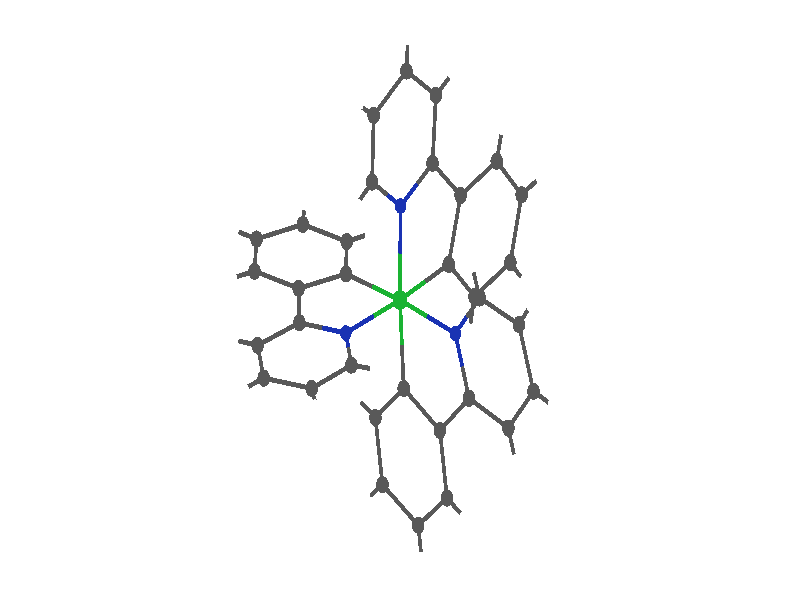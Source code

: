 // 
// Molecular graphics export from VMD 1.9.1
// http://www.ks.uiuc.edu/Research/vmd/
// Requires POV-Ray 3.5 or later
// 
// POV 3.x input script : E:/Users/Kevin Reiter/Documents/GitHub/promotion/daten/ecp/co-oled-ecp.pov 
// try povray +W1920 +H1057 -IE:/Users/Kevin Reiter/Documents/GitHub/promotion/daten/ecp/co-oled-ecp.pov -OE:/Users/Kevin Reiter/Documents/GitHub/promotion/daten/ecp/co-oled-ecp.pov.tga +P +X +A +FT +C
#if (version < 3.5) 
#error "VMD POV3DisplayDevice has been compiled for POV-Ray 3.5 or above.\nPlease upgrade POV-Ray or recompile VMD."
#end 
#declare VMD_clip_on=array[3] {0, 0, 0};
#declare VMD_clip=array[3];
#declare VMD_scaledclip=array[3];
#declare VMD_line_width=0.0020;
#macro VMDC ( C1 )
  texture { pigment { rgbt C1 }}
#end
#macro VMD_point (P1, R1, C1)
  #local T = texture { finish { ambient 1.0 diffuse 0.0 phong 0.0 specular 0.0 } pigment { C1 } }
  #if(VMD_clip_on[2])
  intersection {
    sphere {P1, R1 texture {T} #if(VMD_clip_on[1]) clipped_by {VMD_clip[1]} #end no_shadow}
    VMD_clip[2]
  }
  #else
  sphere {P1, R1 texture {T} #if(VMD_clip_on[1]) clipped_by {VMD_clip[1]} #end no_shadow}
  #end
#end
#macro VMD_line (P1, P2, C1)
  #local T = texture { finish { ambient 1.0 diffuse 0.0 phong 0.0 specular 0.0 } pigment { C1 } }
  #if(VMD_clip_on[2])
  intersection {
    cylinder {P1, P2, VMD_line_width texture {T} #if(VMD_clip_on[1]) clipped_by {VMD_clip[1]} #end no_shadow}
    VMD_clip[2]
  }
  #else
  cylinder {P1, P2, VMD_line_width texture {T} #if(VMD_clip_on[1]) clipped_by {VMD_clip[1]} #end no_shadow}
  #end
#end
#macro VMD_sphere (P1, R1, C1)
  #local T = texture { pigment { C1 } }
  #if(VMD_clip_on[2])
  intersection {
    sphere {P1, R1 texture {T} #if(VMD_clip_on[1]) clipped_by {VMD_clip[1]} #end no_shadow}
    VMD_clip[2]
  }
  #else
  sphere {P1, R1 texture {T} #if(VMD_clip_on[1]) clipped_by {VMD_clip[1]} #end no_shadow}
  #end
#end
#macro VMD_cylinder (P1, P2, R1, C1, O1)
  #local T = texture { pigment { C1 } }
  #if(VMD_clip_on[2])
  intersection {
    cylinder {P1, P2, R1 #if(O1) open #end texture {T} #if(VMD_clip_on[1]) clipped_by {VMD_clip[1]} #end no_shadow}
    VMD_clip[2]
  }
  #else
  cylinder {P1, P2, R1 #if(O1) open #end texture {T} #if(VMD_clip_on[1]) clipped_by {VMD_clip[1]} #end no_shadow}
  #end
#end
#macro VMD_cone (P1, P2, R1, C1)
  #local T = texture { pigment { C1 } }
  #if(VMD_clip_on[2])
  intersection {
    cone {P1, R1, P2, VMD_line_width texture {T} #if(VMD_clip_on[1]) clipped_by {VMD_clip[1]} #end no_shadow}
    VMD_clip[2]
  }
  #else
  cone {P1, R1, P2, VMD_line_width texture {T} #if(VMD_clip_on[1]) clipped_by {VMD_clip[1]} #end no_shadow}
  #end
#end
#macro VMD_triangle (P1, P2, P3, N1, N2, N3, C1)
  #local T = texture { pigment { C1 } }
  smooth_triangle {P1, N1, P2, N2, P3, N3 texture {T} #if(VMD_clip_on[1]) clipped_by {VMD_clip[1]} #end no_shadow}
#end
#macro VMD_tricolor (P1, P2, P3, N1, N2, N3, C1, C2, C3)
  #local NX = P2-P1;
  #local NY = P3-P1;
  #local NZ = vcross(NX, NY);
  #local T = texture { pigment {
    average pigment_map {
      [1 gradient x color_map {[0 rgb 0] [1 C2*3]}]
      [1 gradient y color_map {[0 rgb 0] [1 C3*3]}]
      [1 gradient z color_map {[0 rgb 0] [1 C1*3]}]
    }
    matrix <1.01,0,1,0,1.01,1,0,0,1,-.002,-.002,-1>
    matrix <NX.x,NX.y,NX.z,NY.x,NY.y,NY.z,NZ.x,NZ.y,NZ.z,P1.x,P1.y,P1.z>
  } }
  smooth_triangle {P1, N1, P2, N2, P3, N3 texture {T} #if(VMD_clip_on[1]) clipped_by {VMD_clip[1]} #end no_shadow}
#end
camera {
  orthographic
  location <0.0000, 0.0000, -2.0000>
  look_at <0.0000, 0.0000, 2.0000>
  up <0.0000, 3.0000, 0.0000>
  right <5.4494, 0.0000, 0.0000>
}
light_source { 
  <-0.1000, 0.1000, -1.0000> 
  color rgb<1.000, 1.000, 1.000> 
  parallel 
  point_at <0.0, 0.0, 0.0> 
}
light_source { 
  <1.0000, 2.0000, -0.5000> 
  color rgb<1.000, 1.000, 1.000> 
  parallel 
  point_at <0.0, 0.0, 0.0> 
}
background {
  color rgb<1.000, 1.000, 1.000>
}
#default { texture {
 finish { ambient 0.000 diffuse 0.650 phong 0.1 phong_size 40.000 specular 0.500 }
} }
#declare VMD_line_width=0.0020;
// MoleculeID: 0 ReprID: 0 Beginning CPK
// MoleculeID: 0 ReprID: 0 Beginning VDW
VMD_sphere(<0.0000,0.0002,-0.0011>,0.0502,rgbt<0.100,0.700,0.200,0.000>)
VMD_sphere(<-0.3690,-0.1650,-0.3083>,0.0389,rgbt<0.100,0.200,0.700,0.000>)
VMD_sphere(<-0.3308,-0.3253,-0.6044>,0.0427,rgbt<0.350,0.350,0.350,0.000>)
VMD_sphere(<-0.6017,-0.4420,-0.7959>,0.0427,rgbt<0.350,0.350,0.350,0.000>)
VMD_sphere(<-0.9286,-0.3906,-0.6720>,0.0427,rgbt<0.350,0.350,0.350,0.000>)
VMD_sphere(<-0.9699,-0.2264,-0.3643>,0.0427,rgbt<0.350,0.350,0.350,0.000>)
VMD_sphere(<-0.6858,-0.1141,-0.1828>,0.0427,rgbt<0.350,0.350,0.350,0.000>)
VMD_sphere(<-0.6908,0.0578,0.1423>,0.0427,rgbt<0.350,0.350,0.350,0.000>)
VMD_sphere(<-0.9911,0.1446,0.3123>,0.0427,rgbt<0.350,0.350,0.350,0.000>)
VMD_sphere(<-0.3678,0.1306,0.2825>,0.0427,rgbt<0.350,0.350,0.350,0.000>)
VMD_sphere(<-0.9773,0.3049,0.6247>,0.0427,rgbt<0.350,0.350,0.350,0.000>)
VMD_sphere(<-0.3632,0.2922,0.5986>,0.0427,rgbt<0.350,0.350,0.350,0.000>)
VMD_sphere(<-0.6616,0.3779,0.7671>,0.0427,rgbt<0.350,0.350,0.350,0.000>)
VMD_sphere(<0.2722,-0.6524,0.0331>,0.0427,rgbt<0.350,0.350,0.350,0.000>)
VMD_sphere(<-0.1675,-0.5881,0.4491>,0.0427,rgbt<0.350,0.350,0.350,0.000>)
VMD_sphere(<-0.1196,-0.9233,0.5497>,0.0427,rgbt<0.350,0.350,0.350,0.000>)
VMD_sphere(<0.1242,-1.1264,0.3927>,0.0427,rgbt<0.350,0.350,0.350,0.000>)
VMD_sphere(<0.3198,-0.9901,0.1345>,0.0427,rgbt<0.350,0.350,0.350,0.000>)
VMD_sphere(<0.4704,-0.4917,-0.2317>,0.0427,rgbt<0.350,0.350,0.350,0.000>)
VMD_sphere(<0.5434,0.0100,-0.5340>,0.0427,rgbt<0.350,0.350,0.350,0.000>)
VMD_sphere(<0.7383,-0.6404,-0.4117>,0.0427,rgbt<0.350,0.350,0.350,0.000>)
VMD_sphere(<0.9090,-0.4562,-0.6573>,0.0427,rgbt<0.350,0.350,0.350,0.000>)
VMD_sphere(<0.8102,-0.1229,-0.7207>,0.0427,rgbt<0.350,0.350,0.350,0.000>)
VMD_sphere(<0.4128,0.5230,0.2384>,0.0427,rgbt<0.350,0.350,0.350,0.000>)
VMD_sphere(<0.6588,0.6937,0.4307>,0.0427,rgbt<0.350,0.350,0.350,0.000>)
VMD_sphere(<0.8289,0.5263,0.6886>,0.0427,rgbt<0.350,0.350,0.350,0.000>)
VMD_sphere(<0.7518,0.1871,0.7542>,0.0427,rgbt<0.350,0.350,0.350,0.000>)
VMD_sphere(<0.5079,0.0172,0.5634>,0.0427,rgbt<0.350,0.350,0.350,0.000>)
VMD_sphere(<0.2217,0.6831,-0.0320>,0.0427,rgbt<0.350,0.350,0.350,0.000>)
VMD_sphere(<0.2444,1.0236,-0.1308>,0.0427,rgbt<0.350,0.350,0.350,0.000>)
VMD_sphere(<0.0440,1.1447,-0.3926>,0.0427,rgbt<0.350,0.350,0.350,0.000>)
VMD_sphere(<-0.1792,0.9231,-0.5537>,0.0427,rgbt<0.350,0.350,0.350,0.000>)
VMD_sphere(<-0.1902,0.5891,-0.4442>,0.0427,rgbt<0.350,0.350,0.350,0.000>)
VMD_sphere(<-0.0701,-0.3607,-0.6900>,0.0251,rgbt<1.000,1.000,1.000,0.000>)
VMD_sphere(<-0.5556,-0.5713,-1.0360>,0.0251,rgbt<1.000,1.000,1.000,0.000>)
VMD_sphere(<-1.1493,-0.4793,-0.8139>,0.0251,rgbt<1.000,1.000,1.000,0.000>)
VMD_sphere(<-1.2230,-0.1854,-0.2611>,0.0251,rgbt<1.000,1.000,1.000,0.000>)
VMD_sphere(<-1.2380,0.0873,0.2002>,0.0251,rgbt<1.000,1.000,1.000,0.000>)
VMD_sphere(<-1.2108,0.3726,0.7573>,0.0251,rgbt<1.000,1.000,1.000,0.000>)
VMD_sphere(<-0.1212,0.3518,0.7190>,0.0251,rgbt<1.000,1.000,1.000,0.000>)
VMD_sphere(<-0.6478,0.5034,1.0141>,0.0251,rgbt<1.000,1.000,1.000,0.000>)
VMD_sphere(<-0.3594,-0.4368,0.5792>,0.0251,rgbt<1.000,1.000,1.000,0.000>)
VMD_sphere(<-0.2747,-1.0280,0.7544>,0.0251,rgbt<1.000,1.000,1.000,0.000>)
VMD_sphere(<0.1610,-1.3892,0.4720>,0.0251,rgbt<1.000,1.000,1.000,0.000>)
VMD_sphere(<0.5108,-1.1486,0.0111>,0.0251,rgbt<1.000,1.000,1.000,0.000>)
VMD_sphere(<0.4576,0.2701,-0.5734>,0.0251,rgbt<1.000,1.000,1.000,0.000>)
VMD_sphere(<0.8126,-0.9006,-0.3560>,0.0251,rgbt<1.000,1.000,1.000,0.000>)
VMD_sphere(<1.1185,-0.5708,-0.7976>,0.0251,rgbt<1.000,1.000,1.000,0.000>)
VMD_sphere(<0.9374,0.0332,-0.9102>,0.0251,rgbt<1.000,1.000,1.000,0.000>)
VMD_sphere(<0.7188,0.9592,0.3788>,0.0251,rgbt<1.000,1.000,1.000,0.000>)
VMD_sphere(<1.0205,0.6588,0.8385>,0.0251,rgbt<1.000,1.000,1.000,0.000>)
VMD_sphere(<0.8839,0.0529,0.9578>,0.0251,rgbt<1.000,1.000,1.000,0.000>)
VMD_sphere(<0.4533,-0.2474,0.6235>,0.0251,rgbt<1.000,1.000,1.000,0.000>)
VMD_sphere(<0.4191,1.1927,0.0006>,0.0251,rgbt<1.000,1.000,1.000,0.000>)
VMD_sphere(<0.0603,1.4102,-0.4698>,0.0251,rgbt<1.000,1.000,1.000,0.000>)
VMD_sphere(<-0.3435,1.0064,-0.7600>,0.0251,rgbt<1.000,1.000,1.000,0.000>)
VMD_sphere(<-0.3617,0.4064,-0.5614>,0.0251,rgbt<1.000,1.000,1.000,0.000>)
VMD_sphere(<0.3316,0.1783,0.3007>,0.0427,rgbt<0.350,0.350,0.350,0.000>)
VMD_sphere(<0.0038,0.4702,-0.1931>,0.0389,rgbt<0.100,0.200,0.700,0.000>)
VMD_sphere(<0.3765,-0.1669,-0.2981>,0.0389,rgbt<0.100,0.200,0.700,0.000>)
VMD_sphere(<0.0253,-0.4425,0.1889>,0.0427,rgbt<0.350,0.350,0.350,0.000>)
VMD_cylinder(<1.50049e-005,0.00018324,-0.0010591>,<0.165812,0.0892575,0.149814>0.0126,rgbt<0.100,0.700,0.200,0.000>,1)
VMD_cylinder(<1.50049e-005,0.00018324,-0.0010591>,<0.00191679,0.235207,-0.0970819>0.0126,rgbt<0.100,0.700,0.200,0.000>,1)
VMD_cylinder(<1.50049e-005,0.00018324,-0.0010591>,<-0.183907,0.0654036,0.140732>0.0126,rgbt<0.100,0.700,0.200,0.000>,1)
VMD_cylinder(<1.50049e-005,0.00018324,-0.0010591>,<0.188246,-0.0833485,-0.149557>0.0126,rgbt<0.100,0.700,0.200,0.000>,1)
VMD_cylinder(<1.50049e-005,0.00018324,-0.0010591>,<0.0126472,-0.221182,0.0939336>0.0126,rgbt<0.100,0.700,0.200,0.000>,1)
VMD_cylinder(<1.50049e-005,0.00018324,-0.0010591>,<-0.184477,-0.0824248,-0.154678>0.0126,rgbt<0.100,0.700,0.200,0.000>,1)
VMD_cylinder(<-0.368969,-0.165033,-0.308296>,<-0.349869,-0.245174,-0.456345>0.0126,rgbt<0.100,0.200,0.700,0.000>,1)
VMD_cylinder(<-0.368969,-0.165033,-0.308296>,<-0.184477,-0.0824248,-0.154678>0.0126,rgbt<0.100,0.200,0.700,0.000>,1)
VMD_cylinder(<-0.368969,-0.165033,-0.308296>,<-0.527385,-0.139578,-0.245535>0.0126,rgbt<0.100,0.200,0.700,0.000>,1)
VMD_cylinder(<-0.330769,-0.325315,-0.604394>,<-0.466211,-0.383675,-0.700142>0.0126,rgbt<0.350,0.350,0.350,0.000>,1)
VMD_cylinder(<-0.330769,-0.325315,-0.604394>,<-0.200435,-0.343013,-0.6472>0.0126,rgbt<0.350,0.350,0.350,0.000>,1)
VMD_cylinder(<-0.330769,-0.325315,-0.604394>,<-0.349869,-0.245174,-0.456345>0.0126,rgbt<0.350,0.350,0.350,0.000>,1)
VMD_cylinder(<-0.601653,-0.442035,-0.795889>,<-0.466211,-0.383675,-0.700142>0.0126,rgbt<0.350,0.350,0.350,0.000>,1)
VMD_cylinder(<-0.601653,-0.442035,-0.795889>,<-0.578621,-0.506683,-0.915936>0.0126,rgbt<0.350,0.350,0.350,0.000>,1)
VMD_cylinder(<-0.601653,-0.442035,-0.795889>,<-0.765118,-0.416307,-0.733938>0.0126,rgbt<0.350,0.350,0.350,0.000>,1)
VMD_cylinder(<-0.928583,-0.390579,-0.671987>,<-0.949247,-0.308481,-0.518137>0.0126,rgbt<0.350,0.350,0.350,0.000>,1)
VMD_cylinder(<-0.928583,-0.390579,-0.671987>,<-1.03893,-0.434941,-0.742923>0.0126,rgbt<0.350,0.350,0.350,0.000>,1)
VMD_cylinder(<-0.928583,-0.390579,-0.671987>,<-0.765118,-0.416307,-0.733938>0.0126,rgbt<0.350,0.350,0.350,0.000>,1)
VMD_cylinder(<-0.969912,-0.226384,-0.364287>,<-0.949247,-0.308481,-0.518137>0.0126,rgbt<0.350,0.350,0.350,0.000>,1)
VMD_cylinder(<-0.969912,-0.226384,-0.364287>,<-0.827856,-0.170254,-0.273531>0.0126,rgbt<0.350,0.350,0.350,0.000>,1)
VMD_cylinder(<-0.969912,-0.226384,-0.364287>,<-1.09644,-0.205886,-0.312684>0.0126,rgbt<0.350,0.350,0.350,0.000>,1)
VMD_cylinder(<-0.685801,-0.114124,-0.182775>,<-0.527385,-0.139578,-0.245535>0.0126,rgbt<0.350,0.350,0.350,0.000>,1)
VMD_cylinder(<-0.685801,-0.114124,-0.182775>,<-0.688308,-0.028172,-0.0202445>0.0126,rgbt<0.350,0.350,0.350,0.000>,1)
VMD_cylinder(<-0.685801,-0.114124,-0.182775>,<-0.827856,-0.170254,-0.273531>0.0126,rgbt<0.350,0.350,0.350,0.000>,1)
VMD_cylinder(<-0.690816,0.0577797,0.142286>,<-0.84096,0.101207,0.227284>0.0126,rgbt<0.350,0.350,0.350,0.000>,1)
VMD_cylinder(<-0.690816,0.0577797,0.142286>,<-0.529322,0.0942018,0.212404>0.0126,rgbt<0.350,0.350,0.350,0.000>,1)
VMD_cylinder(<-0.690816,0.0577797,0.142286>,<-0.688308,-0.028172,-0.0202445>0.0126,rgbt<0.350,0.350,0.350,0.000>,1)
VMD_cylinder(<-0.991104,0.144633,0.312282>,<-0.84096,0.101207,0.227284>0.0126,rgbt<0.350,0.350,0.350,0.000>,1)
VMD_cylinder(<-0.991104,0.144633,0.312282>,<-1.11455,0.11595,0.256227>0.0126,rgbt<0.350,0.350,0.350,0.000>,1)
VMD_cylinder(<-0.991104,0.144633,0.312282>,<-0.984213,0.224746,0.468493>0.0126,rgbt<0.350,0.350,0.350,0.000>,1)
VMD_cylinder(<-0.367829,0.130624,0.282523>,<-0.183907,0.0654036,0.140732>0.0126,rgbt<0.350,0.350,0.350,0.000>,1)
VMD_cylinder(<-0.367829,0.130624,0.282523>,<-0.529322,0.0942018,0.212404>0.0126,rgbt<0.350,0.350,0.350,0.000>,1)
VMD_cylinder(<-0.367829,0.130624,0.282523>,<-0.365492,0.211413,0.440575>0.0126,rgbt<0.350,0.350,0.350,0.000>,1)
VMD_cylinder(<-0.977322,0.304859,0.624704>,<-0.819446,0.341371,0.695924>0.0126,rgbt<0.350,0.350,0.350,0.000>,1)
VMD_cylinder(<-0.977322,0.304859,0.624704>,<-1.09407,0.338735,0.691024>0.0126,rgbt<0.350,0.350,0.350,0.000>,1)
VMD_cylinder(<-0.977322,0.304859,0.624704>,<-0.984213,0.224746,0.468493>0.0126,rgbt<0.350,0.350,0.350,0.000>,1)
VMD_cylinder(<-0.363156,0.292201,0.598627>,<-0.242165,0.322004,0.658812>0.0126,rgbt<0.350,0.350,0.350,0.000>,1)
VMD_cylinder(<-0.363156,0.292201,0.598627>,<-0.365492,0.211413,0.440575>0.0126,rgbt<0.350,0.350,0.350,0.000>,1)
VMD_cylinder(<-0.363156,0.292201,0.598627>,<-0.512362,0.335043,0.682885>0.0126,rgbt<0.350,0.350,0.350,0.000>,1)
VMD_cylinder(<-0.661569,0.377884,0.767144>,<-0.819446,0.341371,0.695924>0.0126,rgbt<0.350,0.350,0.350,0.000>,1)
VMD_cylinder(<-0.661569,0.377884,0.767144>,<-0.512362,0.335043,0.682885>0.0126,rgbt<0.350,0.350,0.350,0.000>,1)
VMD_cylinder(<-0.661569,0.377884,0.767144>,<-0.654675,0.440667,0.890613>0.0126,rgbt<0.350,0.350,0.350,0.000>,1)
VMD_cylinder(<0.27217,-0.652412,0.0330566>,<0.295997,-0.821267,0.0837921>0.0126,rgbt<0.350,0.350,0.350,0.000>,1)
VMD_cylinder(<0.27217,-0.652412,0.0330566>,<0.371297,-0.572052,-0.0993303>0.0126,rgbt<0.350,0.350,0.350,0.000>,1)
VMD_cylinder(<0.27217,-0.652412,0.0330566>,<0.148725,-0.547479,0.110991>0.0126,rgbt<0.350,0.350,0.350,0.000>,1)
VMD_cylinder(<-0.167534,-0.588103,0.449093>,<-0.263445,-0.512471,0.514134>0.0126,rgbt<0.350,0.350,0.350,0.000>,1)
VMD_cylinder(<-0.167534,-0.588103,0.449093>,<-0.0711276,-0.515325,0.31901>0.0126,rgbt<0.350,0.350,0.350,0.000>,1)
VMD_cylinder(<-0.167534,-0.588103,0.449093>,<-0.143554,-0.75571,0.499395>0.0126,rgbt<0.350,0.350,0.350,0.000>,1)
VMD_cylinder(<-0.119573,-0.923318,0.549697>,<-0.19714,-0.975678,0.652048>0.0126,rgbt<0.350,0.350,0.350,0.000>,1)
VMD_cylinder(<-0.119573,-0.923318,0.549697>,<0.00232667,-1.02485,0.471192>0.0126,rgbt<0.350,0.350,0.350,0.000>,1)
VMD_cylinder(<-0.119573,-0.923318,0.549697>,<-0.143554,-0.75571,0.499395>0.0126,rgbt<0.350,0.350,0.350,0.000>,1)
VMD_cylinder(<0.124227,-1.12637,0.392688>,<0.142624,-1.25778,0.432327>0.0126,rgbt<0.350,0.350,0.350,0.000>,1)
VMD_cylinder(<0.124227,-1.12637,0.392688>,<0.222025,-1.05825,0.263608>0.0126,rgbt<0.350,0.350,0.350,0.000>,1)
VMD_cylinder(<0.124227,-1.12637,0.392688>,<0.00232667,-1.02485,0.471192>0.0126,rgbt<0.350,0.350,0.350,0.000>,1)
VMD_cylinder(<0.319824,-0.990121,0.134528>,<0.415316,-1.06936,0.0728275>0.0126,rgbt<0.350,0.350,0.350,0.000>,1)
VMD_cylinder(<0.319824,-0.990121,0.134528>,<0.295997,-0.821267,0.0837921>0.0126,rgbt<0.350,0.350,0.350,0.000>,1)
VMD_cylinder(<0.319824,-0.990121,0.134528>,<0.222025,-1.05825,0.263608>0.0126,rgbt<0.350,0.350,0.350,0.000>,1)
VMD_cylinder(<0.470424,-0.491693,-0.231717>,<0.371297,-0.572052,-0.0993303>0.0126,rgbt<0.350,0.350,0.350,0.000>,1)
VMD_cylinder(<0.470424,-0.491693,-0.231717>,<0.423451,-0.329286,-0.264886>0.0126,rgbt<0.350,0.350,0.350,0.000>,1)
VMD_cylinder(<0.470424,-0.491693,-0.231717>,<0.604374,-0.566025,-0.321712>0.0126,rgbt<0.350,0.350,0.350,0.000>,1)
VMD_cylinder(<0.543401,0.0100218,-0.53399>,<0.45994,-0.0784292,-0.416022>0.0126,rgbt<0.350,0.350,0.350,0.000>,1)
VMD_cylinder(<0.543401,0.0100218,-0.53399>,<0.500513,0.140041,-0.553693>0.0126,rgbt<0.350,0.350,0.350,0.000>,1)
VMD_cylinder(<0.543401,0.0100218,-0.53399>,<0.676781,-0.0564292,-0.627329>0.0126,rgbt<0.350,0.350,0.350,0.000>,1)
VMD_cylinder(<0.738324,-0.640358,-0.411707>,<0.775451,-0.770501,-0.383848>0.0126,rgbt<0.350,0.350,0.350,0.000>,1)
VMD_cylinder(<0.738324,-0.640358,-0.411707>,<0.823642,-0.548282,-0.534507>0.0126,rgbt<0.350,0.350,0.350,0.000>,1)
VMD_cylinder(<0.738324,-0.640358,-0.411707>,<0.604374,-0.566025,-0.321712>0.0126,rgbt<0.350,0.350,0.350,0.000>,1)
VMD_cylinder(<0.90896,-0.456206,-0.657306>,<0.823642,-0.548282,-0.534507>0.0126,rgbt<0.350,0.350,0.350,0.000>,1)
VMD_cylinder(<0.90896,-0.456206,-0.657306>,<0.85956,-0.289543,-0.688987>0.0126,rgbt<0.350,0.350,0.350,0.000>,1)
VMD_cylinder(<0.90896,-0.456206,-0.657306>,<1.01373,-0.513498,-0.727431>0.0126,rgbt<0.350,0.350,0.350,0.000>,1)
VMD_cylinder(<0.810161,-0.12288,-0.720667>,<0.85956,-0.289543,-0.688987>0.0126,rgbt<0.350,0.350,0.350,0.000>,1)
VMD_cylinder(<0.810161,-0.12288,-0.720667>,<0.873782,-0.0448476,-0.815453>0.0126,rgbt<0.350,0.350,0.350,0.000>,1)
VMD_cylinder(<0.810161,-0.12288,-0.720667>,<0.676781,-0.0564292,-0.627329>0.0126,rgbt<0.350,0.350,0.350,0.000>,1)
VMD_cylinder(<0.412783,0.523045,0.23842>,<0.372196,0.350688,0.269554>0.0126,rgbt<0.350,0.350,0.350,0.000>,1)
VMD_cylinder(<0.412783,0.523045,0.23842>,<0.317243,0.603055,0.103214>0.0126,rgbt<0.350,0.350,0.350,0.000>,1)
VMD_cylinder(<0.412783,0.523045,0.23842>,<0.535816,0.60836,0.334536>0.0126,rgbt<0.350,0.350,0.350,0.000>,1)
VMD_cylinder(<0.658848,0.693675,0.430652>,<0.743886,0.610012,0.559635>0.0126,rgbt<0.350,0.350,0.350,0.000>,1)
VMD_cylinder(<0.658848,0.693675,0.430652>,<0.688841,0.82646,0.404707>0.0126,rgbt<0.350,0.350,0.350,0.000>,1)
VMD_cylinder(<0.658848,0.693675,0.430652>,<0.535816,0.60836,0.334536>0.0126,rgbt<0.350,0.350,0.350,0.000>,1)
VMD_cylinder(<0.828923,0.52635,0.688618>,<0.924713,0.59258,0.763547>0.0126,rgbt<0.350,0.350,0.350,0.000>,1)
VMD_cylinder(<0.828923,0.52635,0.688618>,<0.743886,0.610012,0.559635>0.0126,rgbt<0.350,0.350,0.350,0.000>,1)
VMD_cylinder(<0.828923,0.52635,0.688618>,<0.790361,0.356735,0.721391>0.0126,rgbt<0.350,0.350,0.350,0.000>,1)
VMD_cylinder(<0.751799,0.18712,0.754164>,<0.817829,0.120009,0.855998>0.0126,rgbt<0.350,0.350,0.350,0.000>,1)
VMD_cylinder(<0.751799,0.18712,0.754164>,<0.790361,0.356735,0.721391>0.0126,rgbt<0.350,0.350,0.350,0.000>,1)
VMD_cylinder(<0.751799,0.18712,0.754164>,<0.629831,0.102139,0.658773>0.0126,rgbt<0.350,0.350,0.350,0.000>,1)
VMD_cylinder(<0.507863,0.0171578,0.563381>,<0.480582,-0.11514,0.59342>0.0126,rgbt<0.350,0.350,0.350,0.000>,1)
VMD_cylinder(<0.507863,0.0171578,0.563381>,<0.629831,0.102139,0.658773>0.0126,rgbt<0.350,0.350,0.350,0.000>,1)
VMD_cylinder(<0.507863,0.0171578,0.563381>,<0.419736,0.0977448,0.432035>0.0126,rgbt<0.350,0.350,0.350,0.000>,1)
VMD_cylinder(<0.221703,0.683065,-0.0319914>,<0.112761,0.576647,-0.112548>0.0126,rgbt<0.350,0.350,0.350,0.000>,1)
VMD_cylinder(<0.221703,0.683065,-0.0319914>,<0.317243,0.603055,0.103214>0.0126,rgbt<0.350,0.350,0.350,0.000>,1)
VMD_cylinder(<0.221703,0.683065,-0.0319914>,<0.233069,0.853348,-0.081401>0.0126,rgbt<0.350,0.350,0.350,0.000>,1)
VMD_cylinder(<0.244436,1.02363,-0.130811>,<0.331778,1.10816,-0.065099>0.0126,rgbt<0.350,0.350,0.350,0.000>,1)
VMD_cylinder(<0.244436,1.02363,-0.130811>,<0.144227,1.08416,-0.261697>0.0126,rgbt<0.350,0.350,0.350,0.000>,1)
VMD_cylinder(<0.244436,1.02363,-0.130811>,<0.233069,0.853348,-0.081401>0.0126,rgbt<0.350,0.350,0.350,0.000>,1)
VMD_cylinder(<0.0440192,1.14469,-0.392583>,<0.144227,1.08416,-0.261697>0.0126,rgbt<0.350,0.350,0.350,0.000>,1)
VMD_cylinder(<0.0440192,1.14469,-0.392583>,<0.0521424,1.27744,-0.431198>0.0126,rgbt<0.350,0.350,0.350,0.000>,1)
VMD_cylinder(<0.0440192,1.14469,-0.392583>,<-0.0675776,1.0339,-0.473149>0.0126,rgbt<0.350,0.350,0.350,0.000>,1)
VMD_cylinder(<-0.179174,0.923102,-0.553715>,<-0.0675776,1.0339,-0.473149>0.0126,rgbt<0.350,0.350,0.350,0.000>,1)
VMD_cylinder(<-0.179174,0.923102,-0.553715>,<-0.261322,0.964733,-0.656864>0.0126,rgbt<0.350,0.350,0.350,0.000>,1)
VMD_cylinder(<-0.179174,0.923102,-0.553715>,<-0.184692,0.756102,-0.498955>0.0126,rgbt<0.350,0.350,0.350,0.000>,1)
VMD_cylinder(<-0.190209,0.589102,-0.444195>,<-0.0931952,0.529666,-0.31865>0.0126,rgbt<0.350,0.350,0.350,0.000>,1)
VMD_cylinder(<-0.190209,0.589102,-0.444195>,<-0.275939,0.497737,-0.502808>0.0126,rgbt<0.350,0.350,0.350,0.000>,1)
VMD_cylinder(<-0.190209,0.589102,-0.444195>,<-0.184692,0.756102,-0.498955>0.0126,rgbt<0.350,0.350,0.350,0.000>,1)
VMD_cylinder(<-0.0701005,-0.360712,-0.690006>,<-0.200435,-0.343013,-0.6472>0.0126,rgbt<1.000,1.000,1.000,0.000>,1)
VMD_cylinder(<-0.555589,-0.571331,-1.03598>,<-0.578621,-0.506683,-0.915936>0.0126,rgbt<1.000,1.000,1.000,0.000>,1)
VMD_cylinder(<-1.14929,-0.479304,-0.813858>,<-1.03893,-0.434941,-0.742923>0.0126,rgbt<1.000,1.000,1.000,0.000>,1)
VMD_cylinder(<-1.22296,-0.185389,-0.261081>,<-1.09644,-0.205886,-0.312684>0.0126,rgbt<1.000,1.000,1.000,0.000>,1)
VMD_cylinder(<-1.238,0.087267,0.200172>,<-1.11455,0.11595,0.256227>0.0126,rgbt<1.000,1.000,1.000,0.000>,1)
VMD_cylinder(<-1.21082,0.372612,0.757344>,<-1.09407,0.338735,0.691024>0.0126,rgbt<1.000,1.000,1.000,0.000>,1)
VMD_cylinder(<-0.121174,0.351807,0.718997>,<-0.242165,0.322004,0.658812>0.0126,rgbt<1.000,1.000,1.000,0.000>,1)
VMD_cylinder(<-0.647781,0.50345,1.01408>,<-0.654675,0.440667,0.890613>0.0126,rgbt<1.000,1.000,1.000,0.000>,1)
VMD_cylinder(<-0.359355,-0.436839,0.579176>,<-0.263445,-0.512471,0.514134>0.0126,rgbt<1.000,1.000,1.000,0.000>,1)
VMD_cylinder(<-0.274706,-1.02804,0.754399>,<-0.19714,-0.975678,0.652048>0.0126,rgbt<1.000,1.000,1.000,0.000>,1)
VMD_cylinder(<0.161021,-1.38918,0.471966>,<0.142624,-1.25778,0.432327>0.0126,rgbt<1.000,1.000,1.000,0.000>,1)
VMD_cylinder(<0.510809,-1.1486,0.0111274>,<0.415316,-1.06936,0.0728275>0.0126,rgbt<1.000,1.000,1.000,0.000>,1)
VMD_cylinder(<0.457624,0.27006,-0.573396>,<0.500513,0.140041,-0.553693>0.0126,rgbt<1.000,1.000,1.000,0.000>,1)
VMD_cylinder(<0.812577,-0.900644,-0.355989>,<0.775451,-0.770501,-0.383848>0.0126,rgbt<1.000,1.000,1.000,0.000>,1)
VMD_cylinder(<1.11851,-0.57079,-0.797555>,<1.01373,-0.513498,-0.727431>0.0126,rgbt<1.000,1.000,1.000,0.000>,1)
VMD_cylinder(<0.937402,0.033185,-0.910239>,<0.873782,-0.0448476,-0.815453>0.0126,rgbt<1.000,1.000,1.000,0.000>,1)
VMD_cylinder(<0.718834,0.959246,0.378763>,<0.688841,0.82646,0.404707>0.0126,rgbt<1.000,1.000,1.000,0.000>,1)
VMD_cylinder(<1.0205,0.658811,0.838476>,<0.924713,0.59258,0.763547>0.0126,rgbt<1.000,1.000,1.000,0.000>,1)
VMD_cylinder(<0.883859,0.0528975,0.957832>,<0.817829,0.120009,0.855998>0.0126,rgbt<1.000,1.000,1.000,0.000>,1)
VMD_cylinder(<0.453301,-0.247438,0.623459>,<0.480582,-0.11514,0.59342>0.0126,rgbt<1.000,1.000,1.000,0.000>,1)
VMD_cylinder(<0.41912,1.19269,0.000612553>,<0.331778,1.10816,-0.065099>0.0126,rgbt<1.000,1.000,1.000,0.000>,1)
VMD_cylinder(<0.0602657,1.41018,-0.469813>,<0.0521424,1.27744,-0.431198>0.0126,rgbt<1.000,1.000,1.000,0.000>,1)
VMD_cylinder(<-0.343469,1.00636,-0.760013>,<-0.261322,0.964733,-0.656864>0.0126,rgbt<1.000,1.000,1.000,0.000>,1)
VMD_cylinder(<-0.361668,0.406372,-0.561421>,<-0.275939,0.497737,-0.502808>0.0126,rgbt<1.000,1.000,1.000,0.000>,1)
VMD_cylinder(<0.331609,0.178332,0.300688>,<0.165812,0.0892575,0.149814>0.0126,rgbt<0.350,0.350,0.350,0.000>,1)
VMD_cylinder(<0.331609,0.178332,0.300688>,<0.372196,0.350688,0.269554>0.0126,rgbt<0.350,0.350,0.350,0.000>,1)
VMD_cylinder(<0.331609,0.178332,0.300688>,<0.419736,0.0977448,0.432035>0.0126,rgbt<0.350,0.350,0.350,0.000>,1)
VMD_cylinder(<0.00381858,0.47023,-0.193105>,<0.00191679,0.235207,-0.0970819>0.0126,rgbt<0.100,0.200,0.700,0.000>,1)
VMD_cylinder(<0.00381858,0.47023,-0.193105>,<0.112761,0.576647,-0.112548>0.0126,rgbt<0.100,0.200,0.700,0.000>,1)
VMD_cylinder(<0.00381858,0.47023,-0.193105>,<-0.0931952,0.529666,-0.31865>0.0126,rgbt<0.100,0.200,0.700,0.000>,1)
VMD_cylinder(<0.376478,-0.16688,-0.298054>,<0.423451,-0.329286,-0.264886>0.0126,rgbt<0.100,0.200,0.700,0.000>,1)
VMD_cylinder(<0.376478,-0.16688,-0.298054>,<0.188246,-0.0833485,-0.149557>0.0126,rgbt<0.100,0.200,0.700,0.000>,1)
VMD_cylinder(<0.376478,-0.16688,-0.298054>,<0.45994,-0.0784292,-0.416022>0.0126,rgbt<0.100,0.200,0.700,0.000>,1)
VMD_cylinder(<0.0252793,-0.442547,0.188926>,<-0.0711276,-0.515325,0.31901>0.0126,rgbt<0.350,0.350,0.350,0.000>,1)
VMD_cylinder(<0.0252793,-0.442547,0.188926>,<0.148725,-0.547479,0.110991>0.0126,rgbt<0.350,0.350,0.350,0.000>,1)
VMD_cylinder(<0.0252793,-0.442547,0.188926>,<0.0126472,-0.221182,0.0939336>0.0126,rgbt<0.350,0.350,0.350,0.000>,1)
// End of POV-Ray 3.x generation 
